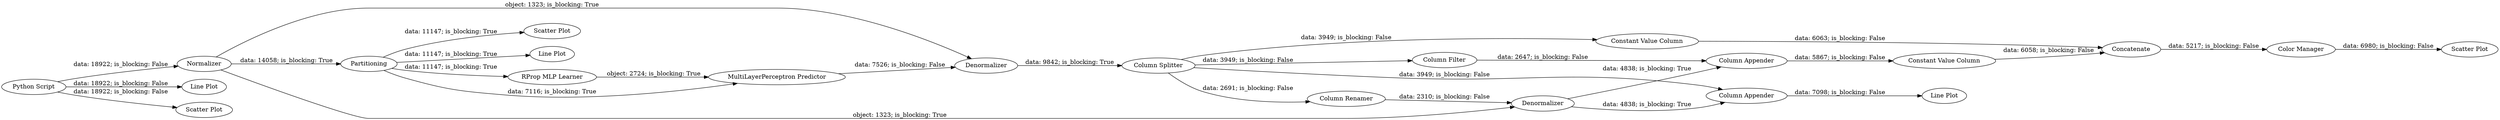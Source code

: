 digraph {
	"6395065608261611366_13" [label="Column Splitter"]
	"6395065608261611366_17" [label="Column Filter"]
	"6395065608261611366_2" [label="Line Plot"]
	"6395065608261611366_11" [label="Scatter Plot"]
	"6395065608261611366_6" [label="MultiLayerPerceptron Predictor"]
	"6395065608261611366_9" [label="Scatter Plot"]
	"6395065608261611366_8" [label="Line Plot"]
	"6395065608261611366_22" [label="Color Manager"]
	"6395065608261611366_3" [label="RProp MLP Learner"]
	"6395065608261611366_15" [label=Denormalizer]
	"6395065608261611366_21" [label="Constant Value Column"]
	"6395065608261611366_14" [label="Column Renamer"]
	"6395065608261611366_1" [label="Python Script"]
	"6395065608261611366_4" [label=Partitioning]
	"6395065608261611366_10" [label="Scatter Plot"]
	"6395065608261611366_5" [label=Normalizer]
	"6395065608261611366_20" [label="Constant Value Column"]
	"6395065608261611366_12" [label="Line Plot"]
	"6395065608261611366_19" [label=Concatenate]
	"6395065608261611366_18" [label="Column Appender"]
	"6395065608261611366_16" [label="Column Appender"]
	"6395065608261611366_7" [label=Denormalizer]
	"6395065608261611366_13" -> "6395065608261611366_14" [label="data: 2691; is_blocking: False"]
	"6395065608261611366_5" -> "6395065608261611366_7" [label="object: 1323; is_blocking: True"]
	"6395065608261611366_13" -> "6395065608261611366_21" [label="data: 3949; is_blocking: False"]
	"6395065608261611366_21" -> "6395065608261611366_19" [label="data: 6063; is_blocking: False"]
	"6395065608261611366_4" -> "6395065608261611366_9" [label="data: 11147; is_blocking: True"]
	"6395065608261611366_14" -> "6395065608261611366_15" [label="data: 2310; is_blocking: False"]
	"6395065608261611366_4" -> "6395065608261611366_3" [label="data: 11147; is_blocking: True"]
	"6395065608261611366_6" -> "6395065608261611366_7" [label="data: 7526; is_blocking: False"]
	"6395065608261611366_15" -> "6395065608261611366_18" [label="data: 4838; is_blocking: True"]
	"6395065608261611366_19" -> "6395065608261611366_22" [label="data: 5217; is_blocking: False"]
	"6395065608261611366_15" -> "6395065608261611366_16" [label="data: 4838; is_blocking: True"]
	"6395065608261611366_5" -> "6395065608261611366_15" [label="object: 1323; is_blocking: True"]
	"6395065608261611366_13" -> "6395065608261611366_16" [label="data: 3949; is_blocking: False"]
	"6395065608261611366_16" -> "6395065608261611366_12" [label="data: 7098; is_blocking: False"]
	"6395065608261611366_7" -> "6395065608261611366_13" [label="data: 9842; is_blocking: True"]
	"6395065608261611366_4" -> "6395065608261611366_6" [label="data: 7116; is_blocking: True"]
	"6395065608261611366_20" -> "6395065608261611366_19" [label="data: 6058; is_blocking: False"]
	"6395065608261611366_5" -> "6395065608261611366_4" [label="data: 14058; is_blocking: True"]
	"6395065608261611366_13" -> "6395065608261611366_17" [label="data: 3949; is_blocking: False"]
	"6395065608261611366_1" -> "6395065608261611366_2" [label="data: 18922; is_blocking: False"]
	"6395065608261611366_22" -> "6395065608261611366_11" [label="data: 6980; is_blocking: False"]
	"6395065608261611366_18" -> "6395065608261611366_20" [label="data: 5867; is_blocking: False"]
	"6395065608261611366_3" -> "6395065608261611366_6" [label="object: 2724; is_blocking: True"]
	"6395065608261611366_1" -> "6395065608261611366_5" [label="data: 18922; is_blocking: False"]
	"6395065608261611366_1" -> "6395065608261611366_10" [label="data: 18922; is_blocking: False"]
	"6395065608261611366_17" -> "6395065608261611366_18" [label="data: 2647; is_blocking: False"]
	"6395065608261611366_4" -> "6395065608261611366_8" [label="data: 11147; is_blocking: True"]
	rankdir=LR
}

